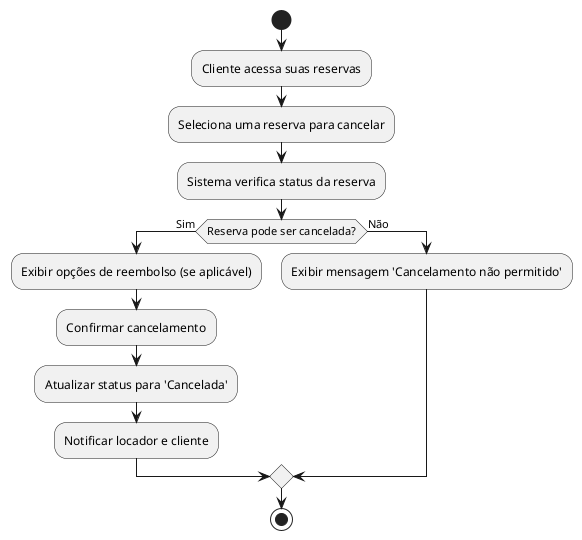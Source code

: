 @startuml
start

:Cliente acessa suas reservas;
:Seleciona uma reserva para cancelar;
:Sistema verifica status da reserva;
if (Reserva pode ser cancelada?) then (Sim)
    :Exibir opções de reembolso (se aplicável);
    :Confirmar cancelamento;
    :Atualizar status para 'Cancelada';
    :Notificar locador e cliente;
else (Não)
    :Exibir mensagem 'Cancelamento não permitido';
endif

stop
@enduml

